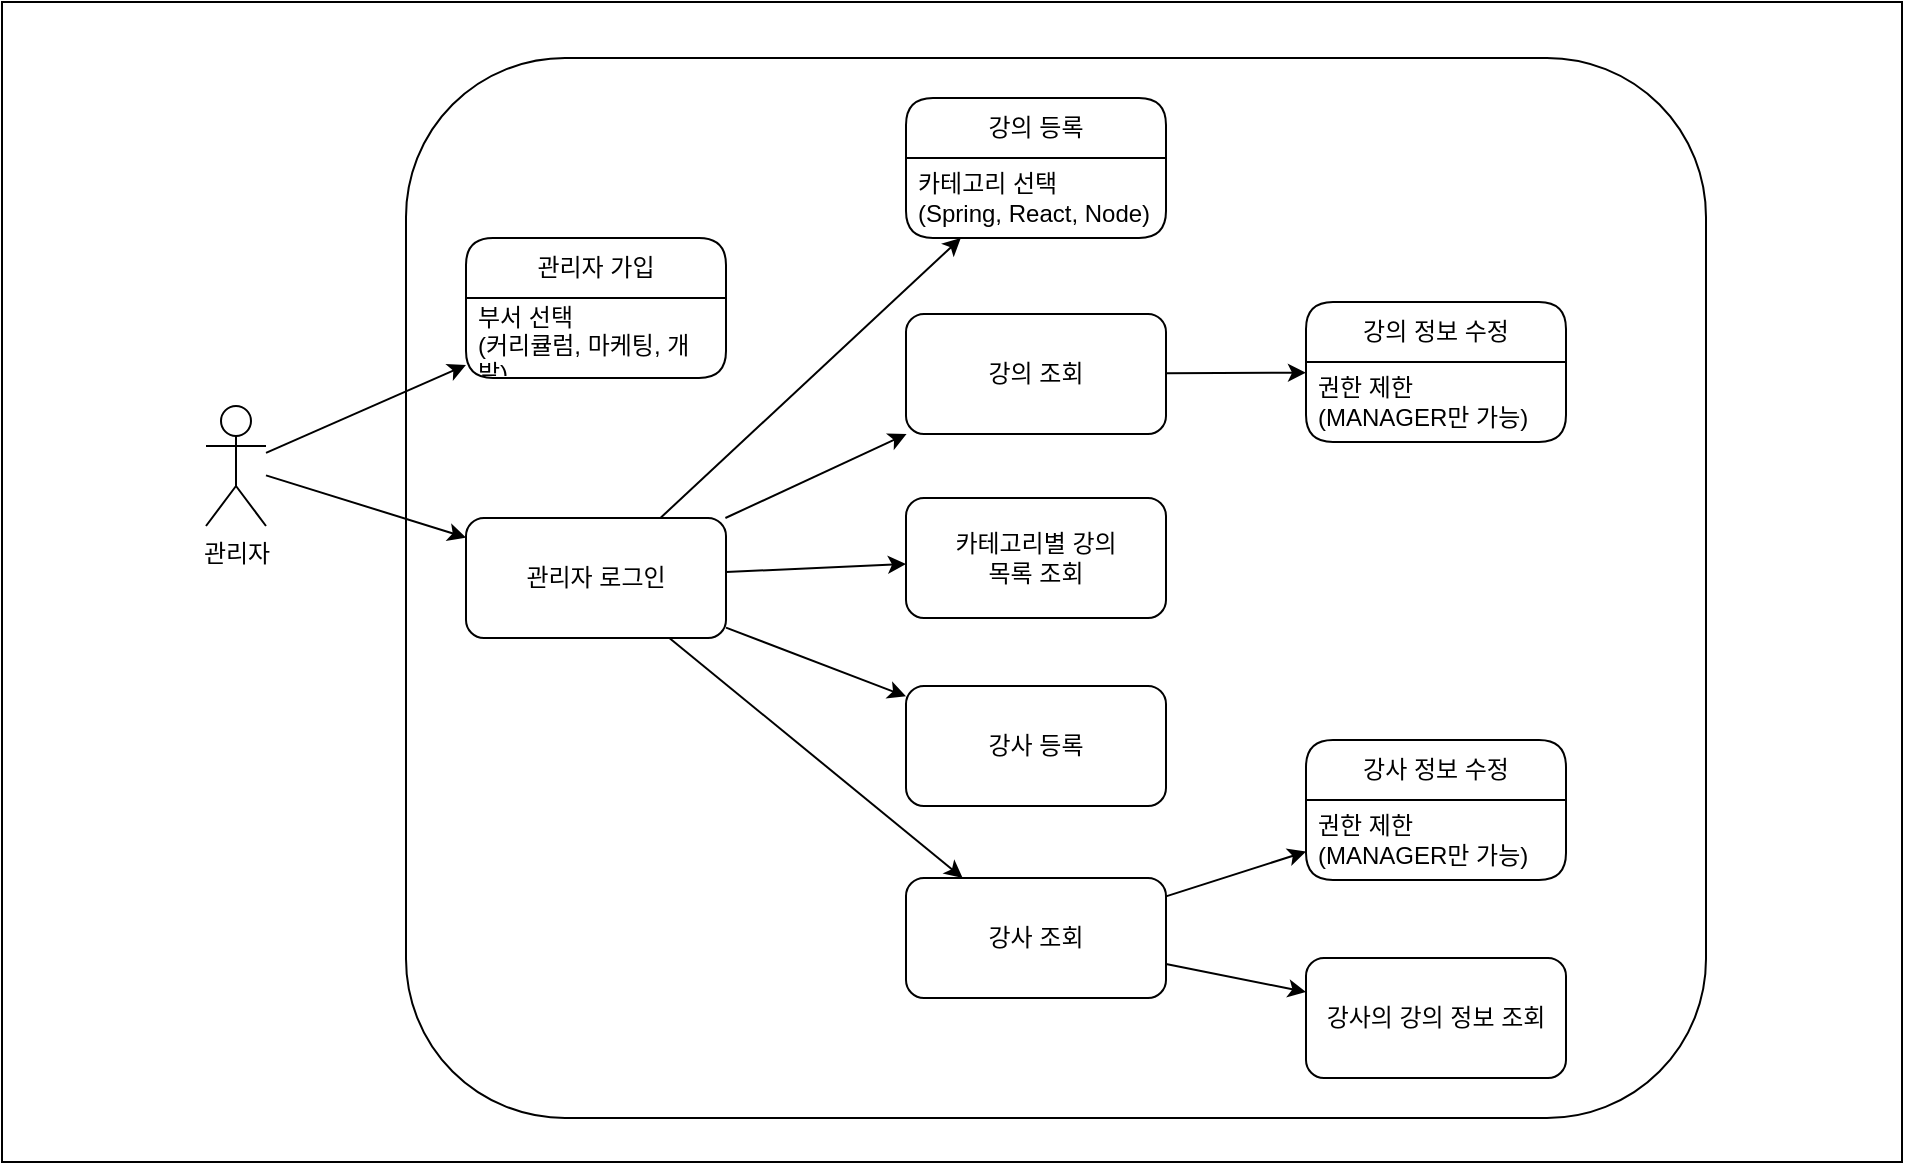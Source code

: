 <mxfile version="22.0.8" type="github">
  <diagram name="페이지-1" id="p4o6X-f2PQRHb7dczt0j">
    <mxGraphModel dx="1468" dy="900" grid="1" gridSize="10" guides="1" tooltips="1" connect="1" arrows="1" fold="1" page="1" pageScale="1" pageWidth="1169" pageHeight="827" math="0" shadow="0">
      <root>
        <mxCell id="0" />
        <mxCell id="1" parent="0" />
        <mxCell id="aJDmtwj4xeGuQzkpHF-Y-2" value="" style="rounded=0;whiteSpace=wrap;html=1;" vertex="1" parent="1">
          <mxGeometry x="78" y="152" width="950" height="580" as="geometry" />
        </mxCell>
        <mxCell id="aJDmtwj4xeGuQzkpHF-Y-36" value="" style="rounded=1;whiteSpace=wrap;html=1;" vertex="1" parent="1">
          <mxGeometry x="280" y="180" width="650" height="530" as="geometry" />
        </mxCell>
        <mxCell id="aJDmtwj4xeGuQzkpHF-Y-1" value="관리자" style="shape=umlActor;verticalLabelPosition=bottom;verticalAlign=top;html=1;outlineConnect=0;" vertex="1" parent="1">
          <mxGeometry x="180" y="354" width="30" height="60" as="geometry" />
        </mxCell>
        <mxCell id="aJDmtwj4xeGuQzkpHF-Y-4" value="관리자 로그인" style="rounded=1;whiteSpace=wrap;html=1;" vertex="1" parent="1">
          <mxGeometry x="310" y="410" width="130" height="60" as="geometry" />
        </mxCell>
        <mxCell id="aJDmtwj4xeGuQzkpHF-Y-5" value="" style="endArrow=classic;html=1;rounded=0;" edge="1" parent="1" source="aJDmtwj4xeGuQzkpHF-Y-1" target="aJDmtwj4xeGuQzkpHF-Y-8">
          <mxGeometry width="50" height="50" relative="1" as="geometry">
            <mxPoint x="570" y="440" as="sourcePoint" />
            <mxPoint x="310" y="328.8" as="targetPoint" />
          </mxGeometry>
        </mxCell>
        <mxCell id="aJDmtwj4xeGuQzkpHF-Y-6" value="" style="endArrow=classic;html=1;rounded=0;" edge="1" parent="1" source="aJDmtwj4xeGuQzkpHF-Y-1" target="aJDmtwj4xeGuQzkpHF-Y-4">
          <mxGeometry width="50" height="50" relative="1" as="geometry">
            <mxPoint x="530" y="440" as="sourcePoint" />
            <mxPoint x="580" y="390" as="targetPoint" />
          </mxGeometry>
        </mxCell>
        <mxCell id="aJDmtwj4xeGuQzkpHF-Y-8" value="관리자 가입" style="swimlane;fontStyle=0;childLayout=stackLayout;horizontal=1;startSize=30;horizontalStack=0;resizeParent=1;resizeParentMax=0;resizeLast=0;collapsible=1;marginBottom=0;whiteSpace=wrap;html=1;rounded=1;" vertex="1" parent="1">
          <mxGeometry x="310" y="270" width="130" height="70" as="geometry" />
        </mxCell>
        <mxCell id="aJDmtwj4xeGuQzkpHF-Y-9" value="부서 선택&lt;br&gt;(커리큘럼, 마케팅, 개발)" style="text;strokeColor=none;fillColor=none;align=left;verticalAlign=middle;spacingLeft=4;spacingRight=4;overflow=hidden;points=[[0,0.5],[1,0.5]];portConstraint=eastwest;rotatable=0;whiteSpace=wrap;html=1;" vertex="1" parent="aJDmtwj4xeGuQzkpHF-Y-8">
          <mxGeometry y="30" width="130" height="40" as="geometry" />
        </mxCell>
        <mxCell id="aJDmtwj4xeGuQzkpHF-Y-12" value="강의 조회" style="rounded=1;whiteSpace=wrap;html=1;" vertex="1" parent="1">
          <mxGeometry x="530" y="308" width="130" height="60" as="geometry" />
        </mxCell>
        <mxCell id="aJDmtwj4xeGuQzkpHF-Y-13" value="강사 정보 수정" style="swimlane;fontStyle=0;childLayout=stackLayout;horizontal=1;startSize=30;horizontalStack=0;resizeParent=1;resizeParentMax=0;resizeLast=0;collapsible=1;marginBottom=0;whiteSpace=wrap;html=1;rounded=1;" vertex="1" parent="1">
          <mxGeometry x="730" y="521" width="130" height="70" as="geometry" />
        </mxCell>
        <mxCell id="aJDmtwj4xeGuQzkpHF-Y-14" value="권한 제한&lt;br&gt;(MANAGER만 가능)" style="text;strokeColor=none;fillColor=none;align=left;verticalAlign=middle;spacingLeft=4;spacingRight=4;overflow=hidden;points=[[0,0.5],[1,0.5]];portConstraint=eastwest;rotatable=0;whiteSpace=wrap;html=1;" vertex="1" parent="aJDmtwj4xeGuQzkpHF-Y-13">
          <mxGeometry y="30" width="130" height="40" as="geometry" />
        </mxCell>
        <mxCell id="aJDmtwj4xeGuQzkpHF-Y-15" value="" style="endArrow=classic;html=1;rounded=0;" edge="1" parent="1" source="aJDmtwj4xeGuQzkpHF-Y-4" target="aJDmtwj4xeGuQzkpHF-Y-12">
          <mxGeometry width="50" height="50" relative="1" as="geometry">
            <mxPoint x="530" y="440" as="sourcePoint" />
            <mxPoint x="580" y="390" as="targetPoint" />
          </mxGeometry>
        </mxCell>
        <mxCell id="aJDmtwj4xeGuQzkpHF-Y-16" value="" style="endArrow=classic;html=1;rounded=0;" edge="1" parent="1" source="aJDmtwj4xeGuQzkpHF-Y-4" target="aJDmtwj4xeGuQzkpHF-Y-17">
          <mxGeometry width="50" height="50" relative="1" as="geometry">
            <mxPoint x="530" y="440" as="sourcePoint" />
            <mxPoint x="580" y="390" as="targetPoint" />
          </mxGeometry>
        </mxCell>
        <mxCell id="aJDmtwj4xeGuQzkpHF-Y-17" value="강사 조회" style="rounded=1;whiteSpace=wrap;html=1;" vertex="1" parent="1">
          <mxGeometry x="530" y="590" width="130" height="60" as="geometry" />
        </mxCell>
        <mxCell id="aJDmtwj4xeGuQzkpHF-Y-18" value="" style="endArrow=classic;html=1;rounded=0;" edge="1" parent="1" source="aJDmtwj4xeGuQzkpHF-Y-17" target="aJDmtwj4xeGuQzkpHF-Y-13">
          <mxGeometry width="50" height="50" relative="1" as="geometry">
            <mxPoint x="550" y="570" as="sourcePoint" />
            <mxPoint x="600" y="520" as="targetPoint" />
          </mxGeometry>
        </mxCell>
        <mxCell id="aJDmtwj4xeGuQzkpHF-Y-22" value="" style="endArrow=classic;html=1;rounded=0;" edge="1" parent="1" source="aJDmtwj4xeGuQzkpHF-Y-4" target="aJDmtwj4xeGuQzkpHF-Y-23">
          <mxGeometry width="50" height="50" relative="1" as="geometry">
            <mxPoint x="530" y="440" as="sourcePoint" />
            <mxPoint x="543.421" y="280" as="targetPoint" />
          </mxGeometry>
        </mxCell>
        <mxCell id="aJDmtwj4xeGuQzkpHF-Y-23" value="강의 등록" style="swimlane;fontStyle=0;childLayout=stackLayout;horizontal=1;startSize=30;horizontalStack=0;resizeParent=1;resizeParentMax=0;resizeLast=0;collapsible=1;marginBottom=0;whiteSpace=wrap;html=1;rounded=1;" vertex="1" parent="1">
          <mxGeometry x="530" y="200" width="130" height="70" as="geometry" />
        </mxCell>
        <mxCell id="aJDmtwj4xeGuQzkpHF-Y-24" value="카테고리 선택&lt;br&gt;(Spring, React, Node)" style="text;strokeColor=none;fillColor=none;align=left;verticalAlign=middle;spacingLeft=4;spacingRight=4;overflow=hidden;points=[[0,0.5],[1,0.5]];portConstraint=eastwest;rotatable=0;whiteSpace=wrap;html=1;" vertex="1" parent="aJDmtwj4xeGuQzkpHF-Y-23">
          <mxGeometry y="30" width="130" height="40" as="geometry" />
        </mxCell>
        <mxCell id="aJDmtwj4xeGuQzkpHF-Y-25" value="강사 등록" style="rounded=1;whiteSpace=wrap;html=1;" vertex="1" parent="1">
          <mxGeometry x="530" y="494" width="130" height="60" as="geometry" />
        </mxCell>
        <mxCell id="aJDmtwj4xeGuQzkpHF-Y-28" value="" style="endArrow=classic;html=1;rounded=0;" edge="1" parent="1" source="aJDmtwj4xeGuQzkpHF-Y-4" target="aJDmtwj4xeGuQzkpHF-Y-25">
          <mxGeometry width="50" height="50" relative="1" as="geometry">
            <mxPoint x="450" y="423" as="sourcePoint" />
            <mxPoint x="540" y="387" as="targetPoint" />
          </mxGeometry>
        </mxCell>
        <mxCell id="aJDmtwj4xeGuQzkpHF-Y-29" value="강의 정보 수정" style="swimlane;fontStyle=0;childLayout=stackLayout;horizontal=1;startSize=30;horizontalStack=0;resizeParent=1;resizeParentMax=0;resizeLast=0;collapsible=1;marginBottom=0;whiteSpace=wrap;html=1;rounded=1;" vertex="1" parent="1">
          <mxGeometry x="730" y="302" width="130" height="70" as="geometry" />
        </mxCell>
        <mxCell id="aJDmtwj4xeGuQzkpHF-Y-30" value="권한 제한&lt;br&gt;(MANAGER만 가능)" style="text;strokeColor=none;fillColor=none;align=left;verticalAlign=middle;spacingLeft=4;spacingRight=4;overflow=hidden;points=[[0,0.5],[1,0.5]];portConstraint=eastwest;rotatable=0;whiteSpace=wrap;html=1;" vertex="1" parent="aJDmtwj4xeGuQzkpHF-Y-29">
          <mxGeometry y="30" width="130" height="40" as="geometry" />
        </mxCell>
        <mxCell id="aJDmtwj4xeGuQzkpHF-Y-31" value="" style="endArrow=classic;html=1;rounded=0;" edge="1" parent="1" source="aJDmtwj4xeGuQzkpHF-Y-12" target="aJDmtwj4xeGuQzkpHF-Y-29">
          <mxGeometry width="50" height="50" relative="1" as="geometry">
            <mxPoint x="670" y="349.5" as="sourcePoint" />
            <mxPoint x="740" y="348.5" as="targetPoint" />
          </mxGeometry>
        </mxCell>
        <mxCell id="aJDmtwj4xeGuQzkpHF-Y-32" value="강사의 강의 정보 조회" style="rounded=1;whiteSpace=wrap;html=1;" vertex="1" parent="1">
          <mxGeometry x="730" y="630" width="130" height="60" as="geometry" />
        </mxCell>
        <mxCell id="aJDmtwj4xeGuQzkpHF-Y-33" value="" style="endArrow=classic;html=1;rounded=0;" edge="1" parent="1" source="aJDmtwj4xeGuQzkpHF-Y-17" target="aJDmtwj4xeGuQzkpHF-Y-32">
          <mxGeometry width="50" height="50" relative="1" as="geometry">
            <mxPoint x="670" y="609" as="sourcePoint" />
            <mxPoint x="740" y="587" as="targetPoint" />
          </mxGeometry>
        </mxCell>
        <mxCell id="aJDmtwj4xeGuQzkpHF-Y-34" value="카테고리별 강의 &lt;br&gt;목록 조회" style="rounded=1;whiteSpace=wrap;html=1;" vertex="1" parent="1">
          <mxGeometry x="530" y="400" width="130" height="60" as="geometry" />
        </mxCell>
        <mxCell id="aJDmtwj4xeGuQzkpHF-Y-35" value="" style="endArrow=classic;html=1;rounded=0;" edge="1" parent="1" source="aJDmtwj4xeGuQzkpHF-Y-4" target="aJDmtwj4xeGuQzkpHF-Y-34">
          <mxGeometry width="50" height="50" relative="1" as="geometry">
            <mxPoint x="450" y="420" as="sourcePoint" />
            <mxPoint x="540" y="378" as="targetPoint" />
          </mxGeometry>
        </mxCell>
      </root>
    </mxGraphModel>
  </diagram>
</mxfile>
